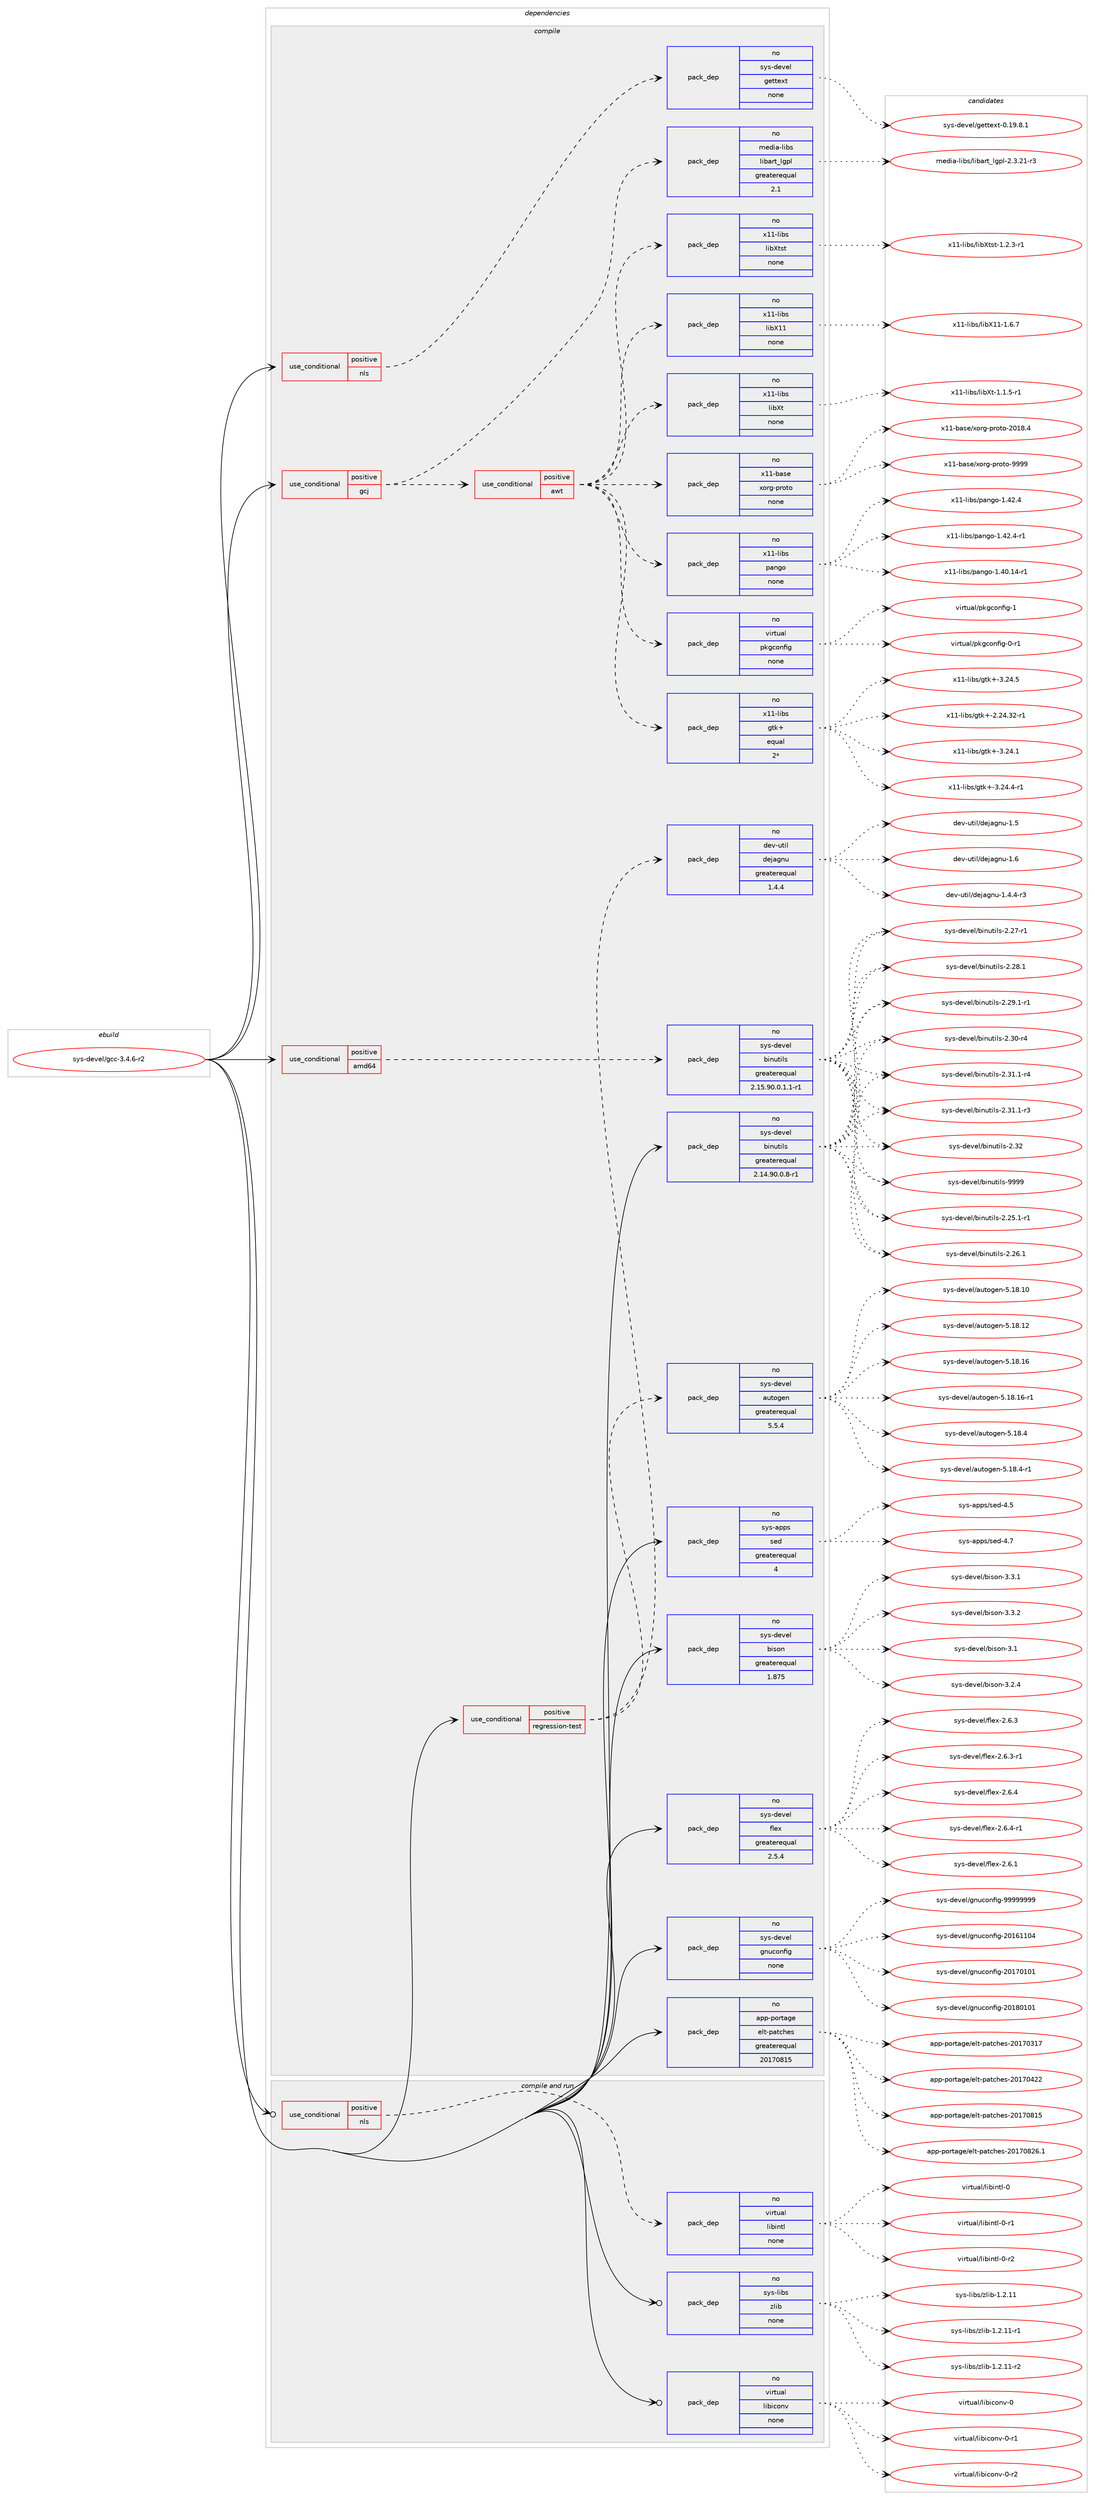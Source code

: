 digraph prolog {

# *************
# Graph options
# *************

newrank=true;
concentrate=true;
compound=true;
graph [rankdir=LR,fontname=Helvetica,fontsize=10,ranksep=1.5];#, ranksep=2.5, nodesep=0.2];
edge  [arrowhead=vee];
node  [fontname=Helvetica,fontsize=10];

# **********
# The ebuild
# **********

subgraph cluster_leftcol {
color=gray;
rank=same;
label=<<i>ebuild</i>>;
id [label="sys-devel/gcc-3.4.6-r2", color=red, width=4, href="../sys-devel/gcc-3.4.6-r2.svg"];
}

# ****************
# The dependencies
# ****************

subgraph cluster_midcol {
color=gray;
label=<<i>dependencies</i>>;
subgraph cluster_compile {
fillcolor="#eeeeee";
style=filled;
label=<<i>compile</i>>;
subgraph cond459546 {
dependency1727372 [label=<<TABLE BORDER="0" CELLBORDER="1" CELLSPACING="0" CELLPADDING="4"><TR><TD ROWSPAN="3" CELLPADDING="10">use_conditional</TD></TR><TR><TD>positive</TD></TR><TR><TD>amd64</TD></TR></TABLE>>, shape=none, color=red];
subgraph pack1239513 {
dependency1727373 [label=<<TABLE BORDER="0" CELLBORDER="1" CELLSPACING="0" CELLPADDING="4" WIDTH="220"><TR><TD ROWSPAN="6" CELLPADDING="30">pack_dep</TD></TR><TR><TD WIDTH="110">no</TD></TR><TR><TD>sys-devel</TD></TR><TR><TD>binutils</TD></TR><TR><TD>greaterequal</TD></TR><TR><TD>2.15.90.0.1.1-r1</TD></TR></TABLE>>, shape=none, color=blue];
}
dependency1727372:e -> dependency1727373:w [weight=20,style="dashed",arrowhead="vee"];
}
id:e -> dependency1727372:w [weight=20,style="solid",arrowhead="vee"];
subgraph cond459547 {
dependency1727374 [label=<<TABLE BORDER="0" CELLBORDER="1" CELLSPACING="0" CELLPADDING="4"><TR><TD ROWSPAN="3" CELLPADDING="10">use_conditional</TD></TR><TR><TD>positive</TD></TR><TR><TD>gcj</TD></TR></TABLE>>, shape=none, color=red];
subgraph cond459548 {
dependency1727375 [label=<<TABLE BORDER="0" CELLBORDER="1" CELLSPACING="0" CELLPADDING="4"><TR><TD ROWSPAN="3" CELLPADDING="10">use_conditional</TD></TR><TR><TD>positive</TD></TR><TR><TD>awt</TD></TR></TABLE>>, shape=none, color=red];
subgraph pack1239514 {
dependency1727376 [label=<<TABLE BORDER="0" CELLBORDER="1" CELLSPACING="0" CELLPADDING="4" WIDTH="220"><TR><TD ROWSPAN="6" CELLPADDING="30">pack_dep</TD></TR><TR><TD WIDTH="110">no</TD></TR><TR><TD>x11-base</TD></TR><TR><TD>xorg-proto</TD></TR><TR><TD>none</TD></TR><TR><TD></TD></TR></TABLE>>, shape=none, color=blue];
}
dependency1727375:e -> dependency1727376:w [weight=20,style="dashed",arrowhead="vee"];
subgraph pack1239515 {
dependency1727377 [label=<<TABLE BORDER="0" CELLBORDER="1" CELLSPACING="0" CELLPADDING="4" WIDTH="220"><TR><TD ROWSPAN="6" CELLPADDING="30">pack_dep</TD></TR><TR><TD WIDTH="110">no</TD></TR><TR><TD>x11-libs</TD></TR><TR><TD>libXt</TD></TR><TR><TD>none</TD></TR><TR><TD></TD></TR></TABLE>>, shape=none, color=blue];
}
dependency1727375:e -> dependency1727377:w [weight=20,style="dashed",arrowhead="vee"];
subgraph pack1239516 {
dependency1727378 [label=<<TABLE BORDER="0" CELLBORDER="1" CELLSPACING="0" CELLPADDING="4" WIDTH="220"><TR><TD ROWSPAN="6" CELLPADDING="30">pack_dep</TD></TR><TR><TD WIDTH="110">no</TD></TR><TR><TD>x11-libs</TD></TR><TR><TD>libX11</TD></TR><TR><TD>none</TD></TR><TR><TD></TD></TR></TABLE>>, shape=none, color=blue];
}
dependency1727375:e -> dependency1727378:w [weight=20,style="dashed",arrowhead="vee"];
subgraph pack1239517 {
dependency1727379 [label=<<TABLE BORDER="0" CELLBORDER="1" CELLSPACING="0" CELLPADDING="4" WIDTH="220"><TR><TD ROWSPAN="6" CELLPADDING="30">pack_dep</TD></TR><TR><TD WIDTH="110">no</TD></TR><TR><TD>x11-libs</TD></TR><TR><TD>libXtst</TD></TR><TR><TD>none</TD></TR><TR><TD></TD></TR></TABLE>>, shape=none, color=blue];
}
dependency1727375:e -> dependency1727379:w [weight=20,style="dashed",arrowhead="vee"];
subgraph pack1239518 {
dependency1727380 [label=<<TABLE BORDER="0" CELLBORDER="1" CELLSPACING="0" CELLPADDING="4" WIDTH="220"><TR><TD ROWSPAN="6" CELLPADDING="30">pack_dep</TD></TR><TR><TD WIDTH="110">no</TD></TR><TR><TD>x11-libs</TD></TR><TR><TD>gtk+</TD></TR><TR><TD>equal</TD></TR><TR><TD>2*</TD></TR></TABLE>>, shape=none, color=blue];
}
dependency1727375:e -> dependency1727380:w [weight=20,style="dashed",arrowhead="vee"];
subgraph pack1239519 {
dependency1727381 [label=<<TABLE BORDER="0" CELLBORDER="1" CELLSPACING="0" CELLPADDING="4" WIDTH="220"><TR><TD ROWSPAN="6" CELLPADDING="30">pack_dep</TD></TR><TR><TD WIDTH="110">no</TD></TR><TR><TD>virtual</TD></TR><TR><TD>pkgconfig</TD></TR><TR><TD>none</TD></TR><TR><TD></TD></TR></TABLE>>, shape=none, color=blue];
}
dependency1727375:e -> dependency1727381:w [weight=20,style="dashed",arrowhead="vee"];
subgraph pack1239520 {
dependency1727382 [label=<<TABLE BORDER="0" CELLBORDER="1" CELLSPACING="0" CELLPADDING="4" WIDTH="220"><TR><TD ROWSPAN="6" CELLPADDING="30">pack_dep</TD></TR><TR><TD WIDTH="110">no</TD></TR><TR><TD>x11-libs</TD></TR><TR><TD>pango</TD></TR><TR><TD>none</TD></TR><TR><TD></TD></TR></TABLE>>, shape=none, color=blue];
}
dependency1727375:e -> dependency1727382:w [weight=20,style="dashed",arrowhead="vee"];
}
dependency1727374:e -> dependency1727375:w [weight=20,style="dashed",arrowhead="vee"];
subgraph pack1239521 {
dependency1727383 [label=<<TABLE BORDER="0" CELLBORDER="1" CELLSPACING="0" CELLPADDING="4" WIDTH="220"><TR><TD ROWSPAN="6" CELLPADDING="30">pack_dep</TD></TR><TR><TD WIDTH="110">no</TD></TR><TR><TD>media-libs</TD></TR><TR><TD>libart_lgpl</TD></TR><TR><TD>greaterequal</TD></TR><TR><TD>2.1</TD></TR></TABLE>>, shape=none, color=blue];
}
dependency1727374:e -> dependency1727383:w [weight=20,style="dashed",arrowhead="vee"];
}
id:e -> dependency1727374:w [weight=20,style="solid",arrowhead="vee"];
subgraph cond459549 {
dependency1727384 [label=<<TABLE BORDER="0" CELLBORDER="1" CELLSPACING="0" CELLPADDING="4"><TR><TD ROWSPAN="3" CELLPADDING="10">use_conditional</TD></TR><TR><TD>positive</TD></TR><TR><TD>nls</TD></TR></TABLE>>, shape=none, color=red];
subgraph pack1239522 {
dependency1727385 [label=<<TABLE BORDER="0" CELLBORDER="1" CELLSPACING="0" CELLPADDING="4" WIDTH="220"><TR><TD ROWSPAN="6" CELLPADDING="30">pack_dep</TD></TR><TR><TD WIDTH="110">no</TD></TR><TR><TD>sys-devel</TD></TR><TR><TD>gettext</TD></TR><TR><TD>none</TD></TR><TR><TD></TD></TR></TABLE>>, shape=none, color=blue];
}
dependency1727384:e -> dependency1727385:w [weight=20,style="dashed",arrowhead="vee"];
}
id:e -> dependency1727384:w [weight=20,style="solid",arrowhead="vee"];
subgraph cond459550 {
dependency1727386 [label=<<TABLE BORDER="0" CELLBORDER="1" CELLSPACING="0" CELLPADDING="4"><TR><TD ROWSPAN="3" CELLPADDING="10">use_conditional</TD></TR><TR><TD>positive</TD></TR><TR><TD>regression-test</TD></TR></TABLE>>, shape=none, color=red];
subgraph pack1239523 {
dependency1727387 [label=<<TABLE BORDER="0" CELLBORDER="1" CELLSPACING="0" CELLPADDING="4" WIDTH="220"><TR><TD ROWSPAN="6" CELLPADDING="30">pack_dep</TD></TR><TR><TD WIDTH="110">no</TD></TR><TR><TD>dev-util</TD></TR><TR><TD>dejagnu</TD></TR><TR><TD>greaterequal</TD></TR><TR><TD>1.4.4</TD></TR></TABLE>>, shape=none, color=blue];
}
dependency1727386:e -> dependency1727387:w [weight=20,style="dashed",arrowhead="vee"];
subgraph pack1239524 {
dependency1727388 [label=<<TABLE BORDER="0" CELLBORDER="1" CELLSPACING="0" CELLPADDING="4" WIDTH="220"><TR><TD ROWSPAN="6" CELLPADDING="30">pack_dep</TD></TR><TR><TD WIDTH="110">no</TD></TR><TR><TD>sys-devel</TD></TR><TR><TD>autogen</TD></TR><TR><TD>greaterequal</TD></TR><TR><TD>5.5.4</TD></TR></TABLE>>, shape=none, color=blue];
}
dependency1727386:e -> dependency1727388:w [weight=20,style="dashed",arrowhead="vee"];
}
id:e -> dependency1727386:w [weight=20,style="solid",arrowhead="vee"];
subgraph pack1239525 {
dependency1727389 [label=<<TABLE BORDER="0" CELLBORDER="1" CELLSPACING="0" CELLPADDING="4" WIDTH="220"><TR><TD ROWSPAN="6" CELLPADDING="30">pack_dep</TD></TR><TR><TD WIDTH="110">no</TD></TR><TR><TD>app-portage</TD></TR><TR><TD>elt-patches</TD></TR><TR><TD>greaterequal</TD></TR><TR><TD>20170815</TD></TR></TABLE>>, shape=none, color=blue];
}
id:e -> dependency1727389:w [weight=20,style="solid",arrowhead="vee"];
subgraph pack1239526 {
dependency1727390 [label=<<TABLE BORDER="0" CELLBORDER="1" CELLSPACING="0" CELLPADDING="4" WIDTH="220"><TR><TD ROWSPAN="6" CELLPADDING="30">pack_dep</TD></TR><TR><TD WIDTH="110">no</TD></TR><TR><TD>sys-apps</TD></TR><TR><TD>sed</TD></TR><TR><TD>greaterequal</TD></TR><TR><TD>4</TD></TR></TABLE>>, shape=none, color=blue];
}
id:e -> dependency1727390:w [weight=20,style="solid",arrowhead="vee"];
subgraph pack1239527 {
dependency1727391 [label=<<TABLE BORDER="0" CELLBORDER="1" CELLSPACING="0" CELLPADDING="4" WIDTH="220"><TR><TD ROWSPAN="6" CELLPADDING="30">pack_dep</TD></TR><TR><TD WIDTH="110">no</TD></TR><TR><TD>sys-devel</TD></TR><TR><TD>binutils</TD></TR><TR><TD>greaterequal</TD></TR><TR><TD>2.14.90.0.8-r1</TD></TR></TABLE>>, shape=none, color=blue];
}
id:e -> dependency1727391:w [weight=20,style="solid",arrowhead="vee"];
subgraph pack1239528 {
dependency1727392 [label=<<TABLE BORDER="0" CELLBORDER="1" CELLSPACING="0" CELLPADDING="4" WIDTH="220"><TR><TD ROWSPAN="6" CELLPADDING="30">pack_dep</TD></TR><TR><TD WIDTH="110">no</TD></TR><TR><TD>sys-devel</TD></TR><TR><TD>bison</TD></TR><TR><TD>greaterequal</TD></TR><TR><TD>1.875</TD></TR></TABLE>>, shape=none, color=blue];
}
id:e -> dependency1727392:w [weight=20,style="solid",arrowhead="vee"];
subgraph pack1239529 {
dependency1727393 [label=<<TABLE BORDER="0" CELLBORDER="1" CELLSPACING="0" CELLPADDING="4" WIDTH="220"><TR><TD ROWSPAN="6" CELLPADDING="30">pack_dep</TD></TR><TR><TD WIDTH="110">no</TD></TR><TR><TD>sys-devel</TD></TR><TR><TD>flex</TD></TR><TR><TD>greaterequal</TD></TR><TR><TD>2.5.4</TD></TR></TABLE>>, shape=none, color=blue];
}
id:e -> dependency1727393:w [weight=20,style="solid",arrowhead="vee"];
subgraph pack1239530 {
dependency1727394 [label=<<TABLE BORDER="0" CELLBORDER="1" CELLSPACING="0" CELLPADDING="4" WIDTH="220"><TR><TD ROWSPAN="6" CELLPADDING="30">pack_dep</TD></TR><TR><TD WIDTH="110">no</TD></TR><TR><TD>sys-devel</TD></TR><TR><TD>gnuconfig</TD></TR><TR><TD>none</TD></TR><TR><TD></TD></TR></TABLE>>, shape=none, color=blue];
}
id:e -> dependency1727394:w [weight=20,style="solid",arrowhead="vee"];
}
subgraph cluster_compileandrun {
fillcolor="#eeeeee";
style=filled;
label=<<i>compile and run</i>>;
subgraph cond459551 {
dependency1727395 [label=<<TABLE BORDER="0" CELLBORDER="1" CELLSPACING="0" CELLPADDING="4"><TR><TD ROWSPAN="3" CELLPADDING="10">use_conditional</TD></TR><TR><TD>positive</TD></TR><TR><TD>nls</TD></TR></TABLE>>, shape=none, color=red];
subgraph pack1239531 {
dependency1727396 [label=<<TABLE BORDER="0" CELLBORDER="1" CELLSPACING="0" CELLPADDING="4" WIDTH="220"><TR><TD ROWSPAN="6" CELLPADDING="30">pack_dep</TD></TR><TR><TD WIDTH="110">no</TD></TR><TR><TD>virtual</TD></TR><TR><TD>libintl</TD></TR><TR><TD>none</TD></TR><TR><TD></TD></TR></TABLE>>, shape=none, color=blue];
}
dependency1727395:e -> dependency1727396:w [weight=20,style="dashed",arrowhead="vee"];
}
id:e -> dependency1727395:w [weight=20,style="solid",arrowhead="odotvee"];
subgraph pack1239532 {
dependency1727397 [label=<<TABLE BORDER="0" CELLBORDER="1" CELLSPACING="0" CELLPADDING="4" WIDTH="220"><TR><TD ROWSPAN="6" CELLPADDING="30">pack_dep</TD></TR><TR><TD WIDTH="110">no</TD></TR><TR><TD>sys-libs</TD></TR><TR><TD>zlib</TD></TR><TR><TD>none</TD></TR><TR><TD></TD></TR></TABLE>>, shape=none, color=blue];
}
id:e -> dependency1727397:w [weight=20,style="solid",arrowhead="odotvee"];
subgraph pack1239533 {
dependency1727398 [label=<<TABLE BORDER="0" CELLBORDER="1" CELLSPACING="0" CELLPADDING="4" WIDTH="220"><TR><TD ROWSPAN="6" CELLPADDING="30">pack_dep</TD></TR><TR><TD WIDTH="110">no</TD></TR><TR><TD>virtual</TD></TR><TR><TD>libiconv</TD></TR><TR><TD>none</TD></TR><TR><TD></TD></TR></TABLE>>, shape=none, color=blue];
}
id:e -> dependency1727398:w [weight=20,style="solid",arrowhead="odotvee"];
}
subgraph cluster_run {
fillcolor="#eeeeee";
style=filled;
label=<<i>run</i>>;
}
}

# **************
# The candidates
# **************

subgraph cluster_choices {
rank=same;
color=gray;
label=<<i>candidates</i>>;

subgraph choice1239513 {
color=black;
nodesep=1;
choice115121115451001011181011084798105110117116105108115455046505346494511449 [label="sys-devel/binutils-2.25.1-r1", color=red, width=4,href="../sys-devel/binutils-2.25.1-r1.svg"];
choice11512111545100101118101108479810511011711610510811545504650544649 [label="sys-devel/binutils-2.26.1", color=red, width=4,href="../sys-devel/binutils-2.26.1.svg"];
choice11512111545100101118101108479810511011711610510811545504650554511449 [label="sys-devel/binutils-2.27-r1", color=red, width=4,href="../sys-devel/binutils-2.27-r1.svg"];
choice11512111545100101118101108479810511011711610510811545504650564649 [label="sys-devel/binutils-2.28.1", color=red, width=4,href="../sys-devel/binutils-2.28.1.svg"];
choice115121115451001011181011084798105110117116105108115455046505746494511449 [label="sys-devel/binutils-2.29.1-r1", color=red, width=4,href="../sys-devel/binutils-2.29.1-r1.svg"];
choice11512111545100101118101108479810511011711610510811545504651484511452 [label="sys-devel/binutils-2.30-r4", color=red, width=4,href="../sys-devel/binutils-2.30-r4.svg"];
choice115121115451001011181011084798105110117116105108115455046514946494511451 [label="sys-devel/binutils-2.31.1-r3", color=red, width=4,href="../sys-devel/binutils-2.31.1-r3.svg"];
choice115121115451001011181011084798105110117116105108115455046514946494511452 [label="sys-devel/binutils-2.31.1-r4", color=red, width=4,href="../sys-devel/binutils-2.31.1-r4.svg"];
choice1151211154510010111810110847981051101171161051081154550465150 [label="sys-devel/binutils-2.32", color=red, width=4,href="../sys-devel/binutils-2.32.svg"];
choice1151211154510010111810110847981051101171161051081154557575757 [label="sys-devel/binutils-9999", color=red, width=4,href="../sys-devel/binutils-9999.svg"];
dependency1727373:e -> choice115121115451001011181011084798105110117116105108115455046505346494511449:w [style=dotted,weight="100"];
dependency1727373:e -> choice11512111545100101118101108479810511011711610510811545504650544649:w [style=dotted,weight="100"];
dependency1727373:e -> choice11512111545100101118101108479810511011711610510811545504650554511449:w [style=dotted,weight="100"];
dependency1727373:e -> choice11512111545100101118101108479810511011711610510811545504650564649:w [style=dotted,weight="100"];
dependency1727373:e -> choice115121115451001011181011084798105110117116105108115455046505746494511449:w [style=dotted,weight="100"];
dependency1727373:e -> choice11512111545100101118101108479810511011711610510811545504651484511452:w [style=dotted,weight="100"];
dependency1727373:e -> choice115121115451001011181011084798105110117116105108115455046514946494511451:w [style=dotted,weight="100"];
dependency1727373:e -> choice115121115451001011181011084798105110117116105108115455046514946494511452:w [style=dotted,weight="100"];
dependency1727373:e -> choice1151211154510010111810110847981051101171161051081154550465150:w [style=dotted,weight="100"];
dependency1727373:e -> choice1151211154510010111810110847981051101171161051081154557575757:w [style=dotted,weight="100"];
}
subgraph choice1239514 {
color=black;
nodesep=1;
choice1204949459897115101471201111141034511211411111611145504849564652 [label="x11-base/xorg-proto-2018.4", color=red, width=4,href="../x11-base/xorg-proto-2018.4.svg"];
choice120494945989711510147120111114103451121141111161114557575757 [label="x11-base/xorg-proto-9999", color=red, width=4,href="../x11-base/xorg-proto-9999.svg"];
dependency1727376:e -> choice1204949459897115101471201111141034511211411111611145504849564652:w [style=dotted,weight="100"];
dependency1727376:e -> choice120494945989711510147120111114103451121141111161114557575757:w [style=dotted,weight="100"];
}
subgraph choice1239515 {
color=black;
nodesep=1;
choice120494945108105981154710810598881164549464946534511449 [label="x11-libs/libXt-1.1.5-r1", color=red, width=4,href="../x11-libs/libXt-1.1.5-r1.svg"];
dependency1727377:e -> choice120494945108105981154710810598881164549464946534511449:w [style=dotted,weight="100"];
}
subgraph choice1239516 {
color=black;
nodesep=1;
choice120494945108105981154710810598884949454946544655 [label="x11-libs/libX11-1.6.7", color=red, width=4,href="../x11-libs/libX11-1.6.7.svg"];
dependency1727378:e -> choice120494945108105981154710810598884949454946544655:w [style=dotted,weight="100"];
}
subgraph choice1239517 {
color=black;
nodesep=1;
choice120494945108105981154710810598881161151164549465046514511449 [label="x11-libs/libXtst-1.2.3-r1", color=red, width=4,href="../x11-libs/libXtst-1.2.3-r1.svg"];
dependency1727379:e -> choice120494945108105981154710810598881161151164549465046514511449:w [style=dotted,weight="100"];
}
subgraph choice1239518 {
color=black;
nodesep=1;
choice12049494510810598115471031161074345504650524651504511449 [label="x11-libs/gtk+-2.24.32-r1", color=red, width=4,href="../x11-libs/gtk+-2.24.32-r1.svg"];
choice12049494510810598115471031161074345514650524649 [label="x11-libs/gtk+-3.24.1", color=red, width=4,href="../x11-libs/gtk+-3.24.1.svg"];
choice120494945108105981154710311610743455146505246524511449 [label="x11-libs/gtk+-3.24.4-r1", color=red, width=4,href="../x11-libs/gtk+-3.24.4-r1.svg"];
choice12049494510810598115471031161074345514650524653 [label="x11-libs/gtk+-3.24.5", color=red, width=4,href="../x11-libs/gtk+-3.24.5.svg"];
dependency1727380:e -> choice12049494510810598115471031161074345504650524651504511449:w [style=dotted,weight="100"];
dependency1727380:e -> choice12049494510810598115471031161074345514650524649:w [style=dotted,weight="100"];
dependency1727380:e -> choice120494945108105981154710311610743455146505246524511449:w [style=dotted,weight="100"];
dependency1727380:e -> choice12049494510810598115471031161074345514650524653:w [style=dotted,weight="100"];
}
subgraph choice1239519 {
color=black;
nodesep=1;
choice11810511411611797108471121071039911111010210510345484511449 [label="virtual/pkgconfig-0-r1", color=red, width=4,href="../virtual/pkgconfig-0-r1.svg"];
choice1181051141161179710847112107103991111101021051034549 [label="virtual/pkgconfig-1", color=red, width=4,href="../virtual/pkgconfig-1.svg"];
dependency1727381:e -> choice11810511411611797108471121071039911111010210510345484511449:w [style=dotted,weight="100"];
dependency1727381:e -> choice1181051141161179710847112107103991111101021051034549:w [style=dotted,weight="100"];
}
subgraph choice1239520 {
color=black;
nodesep=1;
choice12049494510810598115471129711010311145494652484649524511449 [label="x11-libs/pango-1.40.14-r1", color=red, width=4,href="../x11-libs/pango-1.40.14-r1.svg"];
choice12049494510810598115471129711010311145494652504652 [label="x11-libs/pango-1.42.4", color=red, width=4,href="../x11-libs/pango-1.42.4.svg"];
choice120494945108105981154711297110103111454946525046524511449 [label="x11-libs/pango-1.42.4-r1", color=red, width=4,href="../x11-libs/pango-1.42.4-r1.svg"];
dependency1727382:e -> choice12049494510810598115471129711010311145494652484649524511449:w [style=dotted,weight="100"];
dependency1727382:e -> choice12049494510810598115471129711010311145494652504652:w [style=dotted,weight="100"];
dependency1727382:e -> choice120494945108105981154711297110103111454946525046524511449:w [style=dotted,weight="100"];
}
subgraph choice1239521 {
color=black;
nodesep=1;
choice10910110010597451081059811547108105989711411695108103112108455046514650494511451 [label="media-libs/libart_lgpl-2.3.21-r3", color=red, width=4,href="../media-libs/libart_lgpl-2.3.21-r3.svg"];
dependency1727383:e -> choice10910110010597451081059811547108105989711411695108103112108455046514650494511451:w [style=dotted,weight="100"];
}
subgraph choice1239522 {
color=black;
nodesep=1;
choice1151211154510010111810110847103101116116101120116454846495746564649 [label="sys-devel/gettext-0.19.8.1", color=red, width=4,href="../sys-devel/gettext-0.19.8.1.svg"];
dependency1727385:e -> choice1151211154510010111810110847103101116116101120116454846495746564649:w [style=dotted,weight="100"];
}
subgraph choice1239523 {
color=black;
nodesep=1;
choice1001011184511711610510847100101106971031101174549465246524511451 [label="dev-util/dejagnu-1.4.4-r3", color=red, width=4,href="../dev-util/dejagnu-1.4.4-r3.svg"];
choice10010111845117116105108471001011069710311011745494653 [label="dev-util/dejagnu-1.5", color=red, width=4,href="../dev-util/dejagnu-1.5.svg"];
choice10010111845117116105108471001011069710311011745494654 [label="dev-util/dejagnu-1.6", color=red, width=4,href="../dev-util/dejagnu-1.6.svg"];
dependency1727387:e -> choice1001011184511711610510847100101106971031101174549465246524511451:w [style=dotted,weight="100"];
dependency1727387:e -> choice10010111845117116105108471001011069710311011745494653:w [style=dotted,weight="100"];
dependency1727387:e -> choice10010111845117116105108471001011069710311011745494654:w [style=dotted,weight="100"];
}
subgraph choice1239524 {
color=black;
nodesep=1;
choice1151211154510010111810110847971171161111031011104553464956464948 [label="sys-devel/autogen-5.18.10", color=red, width=4,href="../sys-devel/autogen-5.18.10.svg"];
choice1151211154510010111810110847971171161111031011104553464956464950 [label="sys-devel/autogen-5.18.12", color=red, width=4,href="../sys-devel/autogen-5.18.12.svg"];
choice1151211154510010111810110847971171161111031011104553464956464954 [label="sys-devel/autogen-5.18.16", color=red, width=4,href="../sys-devel/autogen-5.18.16.svg"];
choice11512111545100101118101108479711711611110310111045534649564649544511449 [label="sys-devel/autogen-5.18.16-r1", color=red, width=4,href="../sys-devel/autogen-5.18.16-r1.svg"];
choice11512111545100101118101108479711711611110310111045534649564652 [label="sys-devel/autogen-5.18.4", color=red, width=4,href="../sys-devel/autogen-5.18.4.svg"];
choice115121115451001011181011084797117116111103101110455346495646524511449 [label="sys-devel/autogen-5.18.4-r1", color=red, width=4,href="../sys-devel/autogen-5.18.4-r1.svg"];
dependency1727388:e -> choice1151211154510010111810110847971171161111031011104553464956464948:w [style=dotted,weight="100"];
dependency1727388:e -> choice1151211154510010111810110847971171161111031011104553464956464950:w [style=dotted,weight="100"];
dependency1727388:e -> choice1151211154510010111810110847971171161111031011104553464956464954:w [style=dotted,weight="100"];
dependency1727388:e -> choice11512111545100101118101108479711711611110310111045534649564649544511449:w [style=dotted,weight="100"];
dependency1727388:e -> choice11512111545100101118101108479711711611110310111045534649564652:w [style=dotted,weight="100"];
dependency1727388:e -> choice115121115451001011181011084797117116111103101110455346495646524511449:w [style=dotted,weight="100"];
}
subgraph choice1239525 {
color=black;
nodesep=1;
choice97112112451121111141169710310147101108116451129711699104101115455048495548514955 [label="app-portage/elt-patches-20170317", color=red, width=4,href="../app-portage/elt-patches-20170317.svg"];
choice97112112451121111141169710310147101108116451129711699104101115455048495548525050 [label="app-portage/elt-patches-20170422", color=red, width=4,href="../app-portage/elt-patches-20170422.svg"];
choice97112112451121111141169710310147101108116451129711699104101115455048495548564953 [label="app-portage/elt-patches-20170815", color=red, width=4,href="../app-portage/elt-patches-20170815.svg"];
choice971121124511211111411697103101471011081164511297116991041011154550484955485650544649 [label="app-portage/elt-patches-20170826.1", color=red, width=4,href="../app-portage/elt-patches-20170826.1.svg"];
dependency1727389:e -> choice97112112451121111141169710310147101108116451129711699104101115455048495548514955:w [style=dotted,weight="100"];
dependency1727389:e -> choice97112112451121111141169710310147101108116451129711699104101115455048495548525050:w [style=dotted,weight="100"];
dependency1727389:e -> choice97112112451121111141169710310147101108116451129711699104101115455048495548564953:w [style=dotted,weight="100"];
dependency1727389:e -> choice971121124511211111411697103101471011081164511297116991041011154550484955485650544649:w [style=dotted,weight="100"];
}
subgraph choice1239526 {
color=black;
nodesep=1;
choice11512111545971121121154711510110045524653 [label="sys-apps/sed-4.5", color=red, width=4,href="../sys-apps/sed-4.5.svg"];
choice11512111545971121121154711510110045524655 [label="sys-apps/sed-4.7", color=red, width=4,href="../sys-apps/sed-4.7.svg"];
dependency1727390:e -> choice11512111545971121121154711510110045524653:w [style=dotted,weight="100"];
dependency1727390:e -> choice11512111545971121121154711510110045524655:w [style=dotted,weight="100"];
}
subgraph choice1239527 {
color=black;
nodesep=1;
choice115121115451001011181011084798105110117116105108115455046505346494511449 [label="sys-devel/binutils-2.25.1-r1", color=red, width=4,href="../sys-devel/binutils-2.25.1-r1.svg"];
choice11512111545100101118101108479810511011711610510811545504650544649 [label="sys-devel/binutils-2.26.1", color=red, width=4,href="../sys-devel/binutils-2.26.1.svg"];
choice11512111545100101118101108479810511011711610510811545504650554511449 [label="sys-devel/binutils-2.27-r1", color=red, width=4,href="../sys-devel/binutils-2.27-r1.svg"];
choice11512111545100101118101108479810511011711610510811545504650564649 [label="sys-devel/binutils-2.28.1", color=red, width=4,href="../sys-devel/binutils-2.28.1.svg"];
choice115121115451001011181011084798105110117116105108115455046505746494511449 [label="sys-devel/binutils-2.29.1-r1", color=red, width=4,href="../sys-devel/binutils-2.29.1-r1.svg"];
choice11512111545100101118101108479810511011711610510811545504651484511452 [label="sys-devel/binutils-2.30-r4", color=red, width=4,href="../sys-devel/binutils-2.30-r4.svg"];
choice115121115451001011181011084798105110117116105108115455046514946494511451 [label="sys-devel/binutils-2.31.1-r3", color=red, width=4,href="../sys-devel/binutils-2.31.1-r3.svg"];
choice115121115451001011181011084798105110117116105108115455046514946494511452 [label="sys-devel/binutils-2.31.1-r4", color=red, width=4,href="../sys-devel/binutils-2.31.1-r4.svg"];
choice1151211154510010111810110847981051101171161051081154550465150 [label="sys-devel/binutils-2.32", color=red, width=4,href="../sys-devel/binutils-2.32.svg"];
choice1151211154510010111810110847981051101171161051081154557575757 [label="sys-devel/binutils-9999", color=red, width=4,href="../sys-devel/binutils-9999.svg"];
dependency1727391:e -> choice115121115451001011181011084798105110117116105108115455046505346494511449:w [style=dotted,weight="100"];
dependency1727391:e -> choice11512111545100101118101108479810511011711610510811545504650544649:w [style=dotted,weight="100"];
dependency1727391:e -> choice11512111545100101118101108479810511011711610510811545504650554511449:w [style=dotted,weight="100"];
dependency1727391:e -> choice11512111545100101118101108479810511011711610510811545504650564649:w [style=dotted,weight="100"];
dependency1727391:e -> choice115121115451001011181011084798105110117116105108115455046505746494511449:w [style=dotted,weight="100"];
dependency1727391:e -> choice11512111545100101118101108479810511011711610510811545504651484511452:w [style=dotted,weight="100"];
dependency1727391:e -> choice115121115451001011181011084798105110117116105108115455046514946494511451:w [style=dotted,weight="100"];
dependency1727391:e -> choice115121115451001011181011084798105110117116105108115455046514946494511452:w [style=dotted,weight="100"];
dependency1727391:e -> choice1151211154510010111810110847981051101171161051081154550465150:w [style=dotted,weight="100"];
dependency1727391:e -> choice1151211154510010111810110847981051101171161051081154557575757:w [style=dotted,weight="100"];
}
subgraph choice1239528 {
color=black;
nodesep=1;
choice11512111545100101118101108479810511511111045514649 [label="sys-devel/bison-3.1", color=red, width=4,href="../sys-devel/bison-3.1.svg"];
choice115121115451001011181011084798105115111110455146504652 [label="sys-devel/bison-3.2.4", color=red, width=4,href="../sys-devel/bison-3.2.4.svg"];
choice115121115451001011181011084798105115111110455146514649 [label="sys-devel/bison-3.3.1", color=red, width=4,href="../sys-devel/bison-3.3.1.svg"];
choice115121115451001011181011084798105115111110455146514650 [label="sys-devel/bison-3.3.2", color=red, width=4,href="../sys-devel/bison-3.3.2.svg"];
dependency1727392:e -> choice11512111545100101118101108479810511511111045514649:w [style=dotted,weight="100"];
dependency1727392:e -> choice115121115451001011181011084798105115111110455146504652:w [style=dotted,weight="100"];
dependency1727392:e -> choice115121115451001011181011084798105115111110455146514649:w [style=dotted,weight="100"];
dependency1727392:e -> choice115121115451001011181011084798105115111110455146514650:w [style=dotted,weight="100"];
}
subgraph choice1239529 {
color=black;
nodesep=1;
choice1151211154510010111810110847102108101120455046544649 [label="sys-devel/flex-2.6.1", color=red, width=4,href="../sys-devel/flex-2.6.1.svg"];
choice1151211154510010111810110847102108101120455046544651 [label="sys-devel/flex-2.6.3", color=red, width=4,href="../sys-devel/flex-2.6.3.svg"];
choice11512111545100101118101108471021081011204550465446514511449 [label="sys-devel/flex-2.6.3-r1", color=red, width=4,href="../sys-devel/flex-2.6.3-r1.svg"];
choice1151211154510010111810110847102108101120455046544652 [label="sys-devel/flex-2.6.4", color=red, width=4,href="../sys-devel/flex-2.6.4.svg"];
choice11512111545100101118101108471021081011204550465446524511449 [label="sys-devel/flex-2.6.4-r1", color=red, width=4,href="../sys-devel/flex-2.6.4-r1.svg"];
dependency1727393:e -> choice1151211154510010111810110847102108101120455046544649:w [style=dotted,weight="100"];
dependency1727393:e -> choice1151211154510010111810110847102108101120455046544651:w [style=dotted,weight="100"];
dependency1727393:e -> choice11512111545100101118101108471021081011204550465446514511449:w [style=dotted,weight="100"];
dependency1727393:e -> choice1151211154510010111810110847102108101120455046544652:w [style=dotted,weight="100"];
dependency1727393:e -> choice11512111545100101118101108471021081011204550465446524511449:w [style=dotted,weight="100"];
}
subgraph choice1239530 {
color=black;
nodesep=1;
choice115121115451001011181011084710311011799111110102105103455048495449494852 [label="sys-devel/gnuconfig-20161104", color=red, width=4,href="../sys-devel/gnuconfig-20161104.svg"];
choice115121115451001011181011084710311011799111110102105103455048495548494849 [label="sys-devel/gnuconfig-20170101", color=red, width=4,href="../sys-devel/gnuconfig-20170101.svg"];
choice115121115451001011181011084710311011799111110102105103455048495648494849 [label="sys-devel/gnuconfig-20180101", color=red, width=4,href="../sys-devel/gnuconfig-20180101.svg"];
choice115121115451001011181011084710311011799111110102105103455757575757575757 [label="sys-devel/gnuconfig-99999999", color=red, width=4,href="../sys-devel/gnuconfig-99999999.svg"];
dependency1727394:e -> choice115121115451001011181011084710311011799111110102105103455048495449494852:w [style=dotted,weight="100"];
dependency1727394:e -> choice115121115451001011181011084710311011799111110102105103455048495548494849:w [style=dotted,weight="100"];
dependency1727394:e -> choice115121115451001011181011084710311011799111110102105103455048495648494849:w [style=dotted,weight="100"];
dependency1727394:e -> choice115121115451001011181011084710311011799111110102105103455757575757575757:w [style=dotted,weight="100"];
}
subgraph choice1239531 {
color=black;
nodesep=1;
choice1181051141161179710847108105981051101161084548 [label="virtual/libintl-0", color=red, width=4,href="../virtual/libintl-0.svg"];
choice11810511411611797108471081059810511011610845484511449 [label="virtual/libintl-0-r1", color=red, width=4,href="../virtual/libintl-0-r1.svg"];
choice11810511411611797108471081059810511011610845484511450 [label="virtual/libintl-0-r2", color=red, width=4,href="../virtual/libintl-0-r2.svg"];
dependency1727396:e -> choice1181051141161179710847108105981051101161084548:w [style=dotted,weight="100"];
dependency1727396:e -> choice11810511411611797108471081059810511011610845484511449:w [style=dotted,weight="100"];
dependency1727396:e -> choice11810511411611797108471081059810511011610845484511450:w [style=dotted,weight="100"];
}
subgraph choice1239532 {
color=black;
nodesep=1;
choice1151211154510810598115471221081059845494650464949 [label="sys-libs/zlib-1.2.11", color=red, width=4,href="../sys-libs/zlib-1.2.11.svg"];
choice11512111545108105981154712210810598454946504649494511449 [label="sys-libs/zlib-1.2.11-r1", color=red, width=4,href="../sys-libs/zlib-1.2.11-r1.svg"];
choice11512111545108105981154712210810598454946504649494511450 [label="sys-libs/zlib-1.2.11-r2", color=red, width=4,href="../sys-libs/zlib-1.2.11-r2.svg"];
dependency1727397:e -> choice1151211154510810598115471221081059845494650464949:w [style=dotted,weight="100"];
dependency1727397:e -> choice11512111545108105981154712210810598454946504649494511449:w [style=dotted,weight="100"];
dependency1727397:e -> choice11512111545108105981154712210810598454946504649494511450:w [style=dotted,weight="100"];
}
subgraph choice1239533 {
color=black;
nodesep=1;
choice118105114116117971084710810598105991111101184548 [label="virtual/libiconv-0", color=red, width=4,href="../virtual/libiconv-0.svg"];
choice1181051141161179710847108105981059911111011845484511449 [label="virtual/libiconv-0-r1", color=red, width=4,href="../virtual/libiconv-0-r1.svg"];
choice1181051141161179710847108105981059911111011845484511450 [label="virtual/libiconv-0-r2", color=red, width=4,href="../virtual/libiconv-0-r2.svg"];
dependency1727398:e -> choice118105114116117971084710810598105991111101184548:w [style=dotted,weight="100"];
dependency1727398:e -> choice1181051141161179710847108105981059911111011845484511449:w [style=dotted,weight="100"];
dependency1727398:e -> choice1181051141161179710847108105981059911111011845484511450:w [style=dotted,weight="100"];
}
}

}
